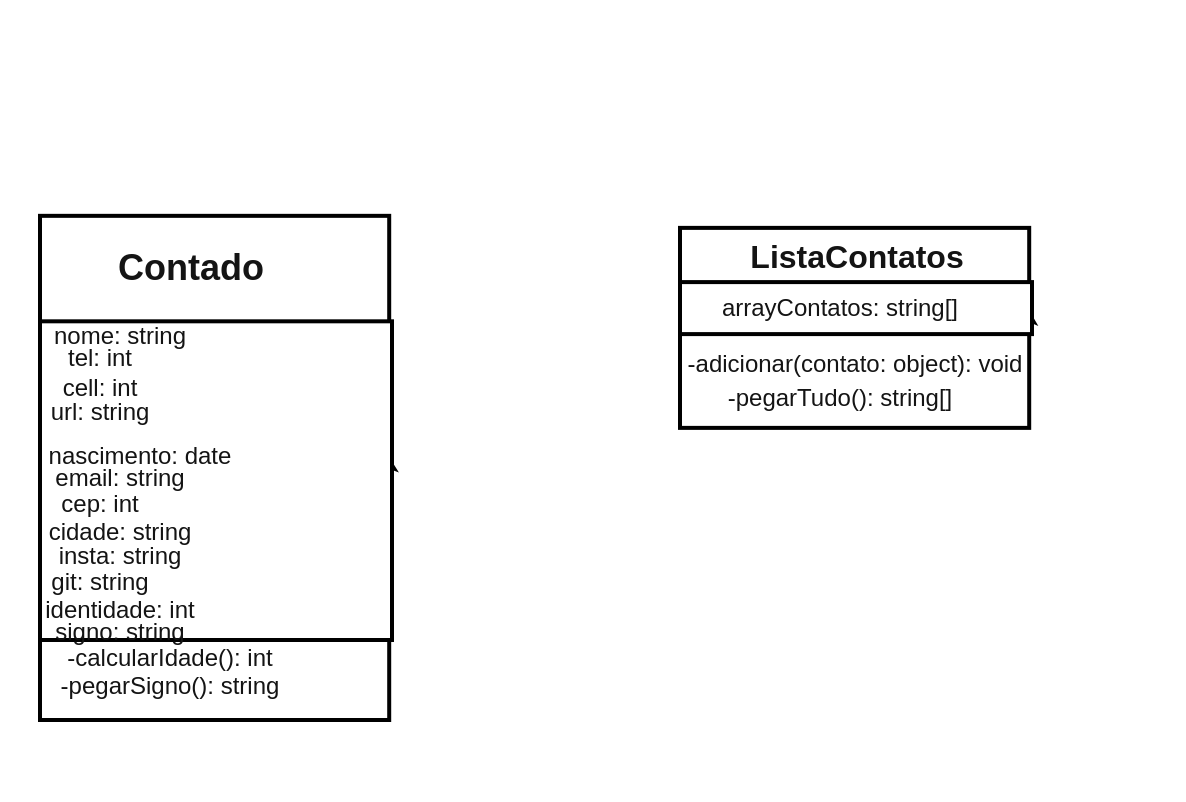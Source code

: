 <mxfile>
    <diagram id="D1BOBWHj6Sz0jNLxJeXA" name="Página-1">
        <mxGraphModel dx="832" dy="1428" grid="1" gridSize="10" guides="1" tooltips="1" connect="1" arrows="1" fold="1" page="1" pageScale="1" pageWidth="827" pageHeight="1169" background="#ffffff" math="0" shadow="0">
            <root>
                <mxCell id="0"/>
                <mxCell id="1" parent="0"/>
                <mxCell id="2" value="" style="group" parent="1" vertex="1" connectable="0">
                    <mxGeometry x="40" y="-50" width="252" height="400" as="geometry"/>
                </mxCell>
                <mxCell id="4" style="edgeStyle=none;html=1;exitX=1;exitY=0.5;exitDx=0;exitDy=0;" parent="2" source="5" edge="1">
                    <mxGeometry relative="1" as="geometry">
                        <mxPoint x="173.94" y="227.533" as="targetPoint"/>
                    </mxGeometry>
                </mxCell>
                <mxCell id="5" value="" style="rounded=0;whiteSpace=wrap;html=1;fillColor=#FFFFFF;fontColor=#ffffff;strokeColor=#000000;strokeWidth=2;container=0;" parent="2" vertex="1">
                    <mxGeometry y="107.92" width="174.6" height="252.08" as="geometry"/>
                </mxCell>
                <mxCell id="6" value="" style="rounded=0;whiteSpace=wrap;html=1;fillColor=#FFFFFF;fontColor=#ffffff;strokeColor=#000000;strokeWidth=2;container=0;" parent="2" vertex="1">
                    <mxGeometry y="160.66" width="176" height="159.34" as="geometry"/>
                </mxCell>
                <mxCell id="8" value="Contado" style="text;strokeColor=none;fillColor=none;html=1;fontSize=18;fontStyle=1;verticalAlign=middle;align=center;fontColor=#141414;container=0;" parent="2" vertex="1">
                    <mxGeometry x="20" y="107.923" width="110" height="52.746" as="geometry"/>
                </mxCell>
                <mxCell id="10" value="nome: string" style="text;html=1;strokeColor=none;fillColor=none;align=center;verticalAlign=middle;whiteSpace=wrap;rounded=0;fontSize=12;fontColor=#141414;container=0;" parent="2" vertex="1">
                    <mxGeometry x="-10" y="141.431" width="100" height="52.746" as="geometry"/>
                </mxCell>
                <mxCell id="11" value="tel: int" style="text;html=1;strokeColor=none;fillColor=none;align=center;verticalAlign=middle;whiteSpace=wrap;rounded=0;fontSize=12;fontColor=#141414;" parent="2" vertex="1">
                    <mxGeometry x="-20" y="164.34" width="100" height="29.837" as="geometry"/>
                </mxCell>
                <mxCell id="12" value="cell: int" style="text;html=1;strokeColor=none;fillColor=none;align=center;verticalAlign=middle;whiteSpace=wrap;rounded=0;fontSize=12;fontColor=#141414;" parent="2" vertex="1">
                    <mxGeometry x="-20" y="167.138" width="100" height="52.746" as="geometry"/>
                </mxCell>
                <mxCell id="13" value="url: string" style="text;html=1;strokeColor=none;fillColor=none;align=center;verticalAlign=middle;whiteSpace=wrap;rounded=0;fontSize=12;fontColor=#141414;" parent="2" vertex="1">
                    <mxGeometry x="-20" y="179.995" width="100" height="52.746" as="geometry"/>
                </mxCell>
                <mxCell id="14" value="nascimento: date" style="text;html=1;strokeColor=none;fillColor=none;align=center;verticalAlign=middle;whiteSpace=wrap;rounded=0;fontSize=12;fontColor=#141414;container=0;" parent="2" vertex="1">
                    <mxGeometry y="208.247" width="100" height="38.571" as="geometry"/>
                </mxCell>
                <mxCell id="15" value="email: string" style="text;html=1;strokeColor=none;fillColor=none;align=center;verticalAlign=middle;whiteSpace=wrap;rounded=0;fontSize=12;fontColor=#141414;container=0;" parent="2" vertex="1">
                    <mxGeometry x="-10" y="219.883" width="100" height="38.571" as="geometry"/>
                </mxCell>
                <mxCell id="16" value="cep: int" style="text;html=1;strokeColor=none;fillColor=none;align=center;verticalAlign=middle;whiteSpace=wrap;rounded=0;fontSize=12;fontColor=#141414;" parent="2" vertex="1">
                    <mxGeometry x="-20" y="232.74" width="100" height="38.571" as="geometry"/>
                </mxCell>
                <mxCell id="17" value="cidade: string" style="text;html=1;strokeColor=none;fillColor=none;align=center;verticalAlign=middle;whiteSpace=wrap;rounded=0;fontSize=12;fontColor=#141414;container=0;" parent="2" vertex="1">
                    <mxGeometry x="-10" y="246.819" width="100" height="38.571" as="geometry"/>
                </mxCell>
                <mxCell id="18" value="insta: string" style="text;html=1;strokeColor=none;fillColor=none;align=center;verticalAlign=middle;whiteSpace=wrap;rounded=0;fontSize=12;fontColor=#141414;container=0;" parent="2" vertex="1">
                    <mxGeometry x="-10" y="258.454" width="100" height="38.571" as="geometry"/>
                </mxCell>
                <mxCell id="19" value="git: string" style="text;html=1;strokeColor=none;fillColor=none;align=center;verticalAlign=middle;whiteSpace=wrap;rounded=0;fontSize=12;fontColor=#141414;" parent="2" vertex="1">
                    <mxGeometry x="-20" y="271.311" width="100" height="38.571" as="geometry"/>
                </mxCell>
                <mxCell id="21" value="-calcularIdade(): int" style="text;html=1;strokeColor=none;fillColor=none;align=center;verticalAlign=middle;whiteSpace=wrap;rounded=0;fontSize=12;fontColor=#141414;" parent="2" vertex="1">
                    <mxGeometry y="309.886" width="130" height="38.571" as="geometry"/>
                </mxCell>
                <mxCell id="22" value="-pegarSigno(): string" style="text;html=1;strokeColor=none;fillColor=none;align=center;verticalAlign=middle;whiteSpace=wrap;rounded=0;fontSize=12;fontColor=#141414;" parent="2" vertex="1">
                    <mxGeometry y="323.959" width="130" height="38.571" as="geometry"/>
                </mxCell>
                <mxCell id="32" value="identidade: int" style="text;html=1;strokeColor=none;fillColor=none;align=center;verticalAlign=middle;whiteSpace=wrap;rounded=0;fontSize=12;fontColor=#141414;" vertex="1" parent="2">
                    <mxGeometry x="-10" y="285.391" width="100" height="38.571" as="geometry"/>
                </mxCell>
                <mxCell id="33" value="signo: string" style="text;html=1;strokeColor=none;fillColor=none;align=center;verticalAlign=middle;whiteSpace=wrap;rounded=0;fontSize=12;fontColor=#141414;" vertex="1" parent="2">
                    <mxGeometry x="-10" y="297.021" width="100" height="38.571" as="geometry"/>
                </mxCell>
                <mxCell id="23" value="" style="group;fontSize=12;fontColor=#141414;" parent="1" vertex="1" connectable="0">
                    <mxGeometry x="360.0" y="-20" width="252" height="248.09" as="geometry"/>
                </mxCell>
                <mxCell id="24" value="" style="group;fontSize=12;fontColor=#141414;" parent="23" vertex="1" connectable="0">
                    <mxGeometry y="83.94" width="191.5" height="100" as="geometry"/>
                </mxCell>
                <mxCell id="25" style="edgeStyle=none;html=1;exitX=1;exitY=0.5;exitDx=0;exitDy=0;fontSize=12;fontColor=#141414;" parent="24" source="26" edge="1">
                    <mxGeometry relative="1" as="geometry">
                        <mxPoint x="173.94" y="40.105" as="targetPoint"/>
                    </mxGeometry>
                </mxCell>
                <mxCell id="26" value="" style="rounded=0;whiteSpace=wrap;html=1;fillColor=#FFFFFF;fontColor=#ffffff;strokeColor=#000000;strokeWidth=2;container=0;fontSize=12;" parent="24" vertex="1">
                    <mxGeometry width="174.6" height="100" as="geometry"/>
                </mxCell>
                <mxCell id="27" value="" style="rounded=0;whiteSpace=wrap;html=1;fillColor=#FFFFFF;fontColor=#ffffff;strokeColor=#000000;strokeWidth=2;container=0;fontSize=12;" parent="24" vertex="1">
                    <mxGeometry y="27.11" width="176.0" height="26" as="geometry"/>
                </mxCell>
                <mxCell id="28" value="ListaContatos" style="text;strokeColor=none;fillColor=none;html=1;fontSize=16;fontStyle=1;verticalAlign=middle;align=center;fontColor=#141414;container=0;" parent="24" vertex="1">
                    <mxGeometry x="33" y="-6.94" width="110" height="41.025" as="geometry"/>
                </mxCell>
                <mxCell id="30" value="arrayContatos: string[]" style="text;html=1;strokeColor=none;fillColor=none;align=center;verticalAlign=middle;whiteSpace=wrap;rounded=0;fontSize=12;fontColor=#141414;container=0;" parent="24" vertex="1">
                    <mxGeometry y="19.59" width="160" height="41.02" as="geometry"/>
                </mxCell>
                <mxCell id="31" value="-pegarTudo(): string[]" style="text;html=1;strokeColor=none;fillColor=none;align=center;verticalAlign=middle;whiteSpace=wrap;rounded=0;fontSize=12;fontColor=#141414;" parent="24" vertex="1">
                    <mxGeometry x="15" y="70" width="130" height="30" as="geometry"/>
                </mxCell>
                <mxCell id="36" value="-adicionar(contato: object): void" style="text;html=1;strokeColor=none;fillColor=none;align=center;verticalAlign=middle;whiteSpace=wrap;rounded=0;fontSize=12;fontColor=#141414;" vertex="1" parent="24">
                    <mxGeometry x="-16.2" y="53.11" width="207" height="30" as="geometry"/>
                </mxCell>
            </root>
        </mxGraphModel>
    </diagram>
</mxfile>